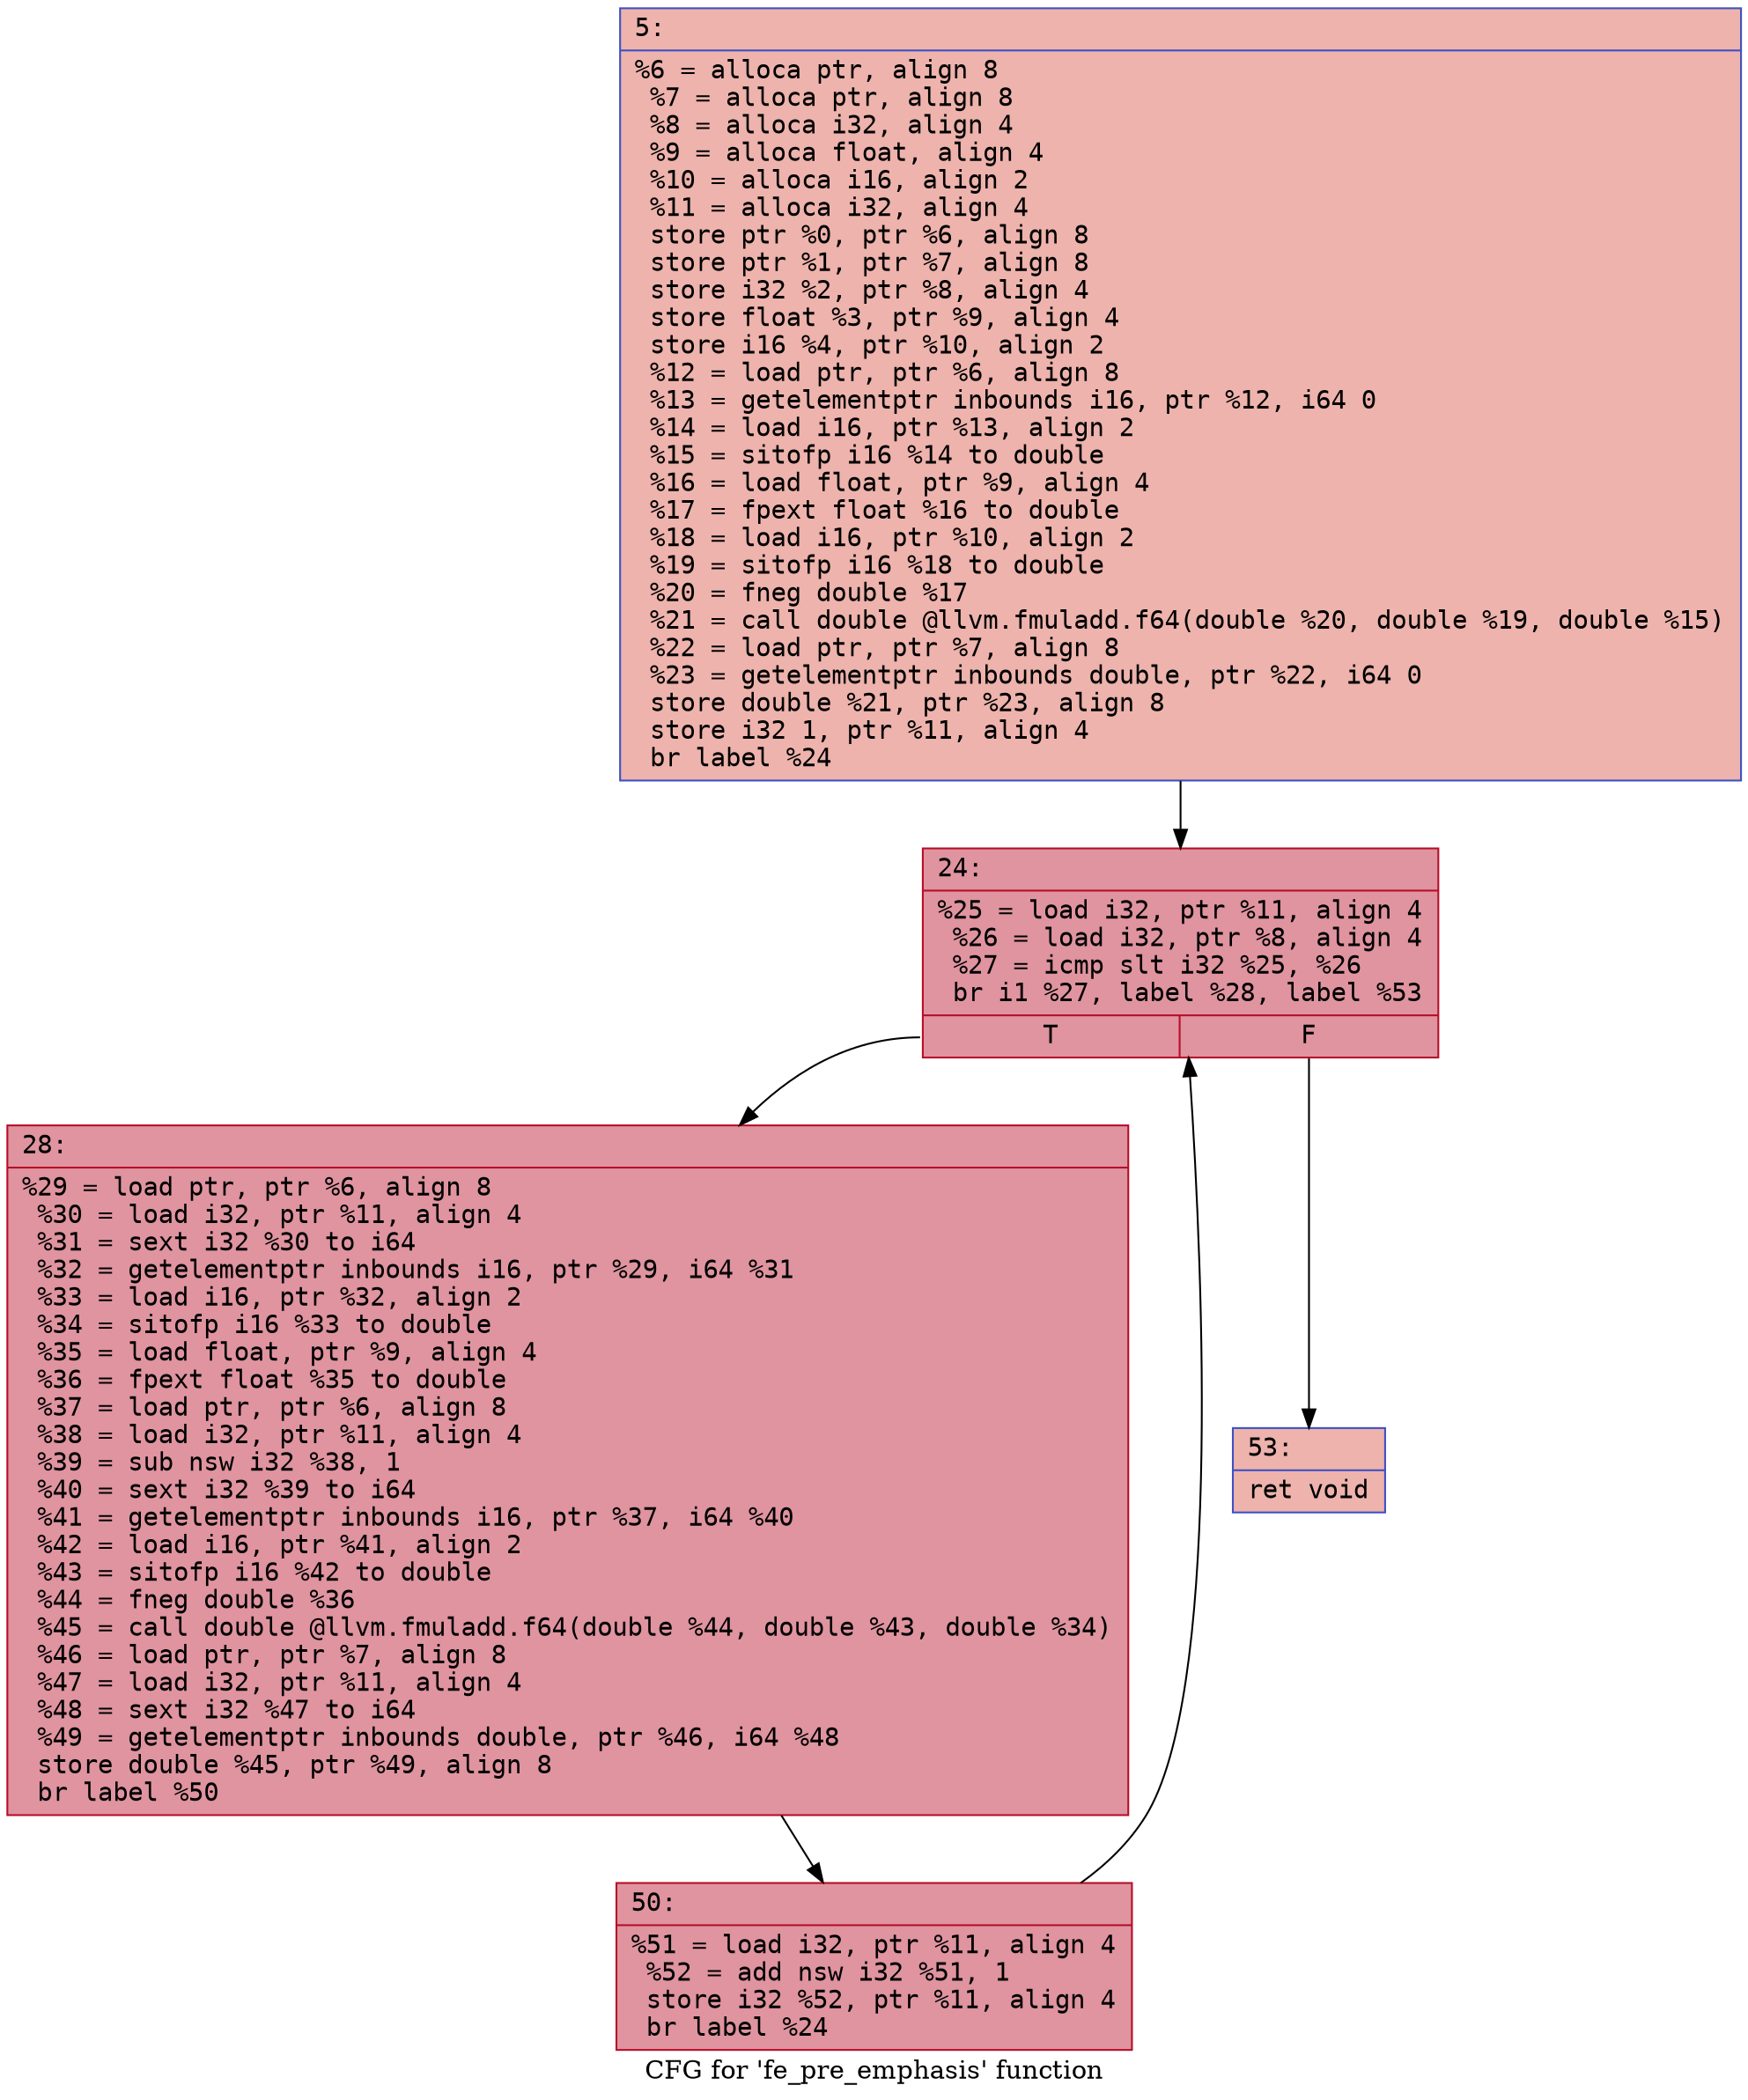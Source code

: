 digraph "CFG for 'fe_pre_emphasis' function" {
	label="CFG for 'fe_pre_emphasis' function";

	Node0x60000333f070 [shape=record,color="#3d50c3ff", style=filled, fillcolor="#d6524470" fontname="Courier",label="{5:\l|  %6 = alloca ptr, align 8\l  %7 = alloca ptr, align 8\l  %8 = alloca i32, align 4\l  %9 = alloca float, align 4\l  %10 = alloca i16, align 2\l  %11 = alloca i32, align 4\l  store ptr %0, ptr %6, align 8\l  store ptr %1, ptr %7, align 8\l  store i32 %2, ptr %8, align 4\l  store float %3, ptr %9, align 4\l  store i16 %4, ptr %10, align 2\l  %12 = load ptr, ptr %6, align 8\l  %13 = getelementptr inbounds i16, ptr %12, i64 0\l  %14 = load i16, ptr %13, align 2\l  %15 = sitofp i16 %14 to double\l  %16 = load float, ptr %9, align 4\l  %17 = fpext float %16 to double\l  %18 = load i16, ptr %10, align 2\l  %19 = sitofp i16 %18 to double\l  %20 = fneg double %17\l  %21 = call double @llvm.fmuladd.f64(double %20, double %19, double %15)\l  %22 = load ptr, ptr %7, align 8\l  %23 = getelementptr inbounds double, ptr %22, i64 0\l  store double %21, ptr %23, align 8\l  store i32 1, ptr %11, align 4\l  br label %24\l}"];
	Node0x60000333f070 -> Node0x60000333f0c0[tooltip="5 -> 24\nProbability 100.00%" ];
	Node0x60000333f0c0 [shape=record,color="#b70d28ff", style=filled, fillcolor="#b70d2870" fontname="Courier",label="{24:\l|  %25 = load i32, ptr %11, align 4\l  %26 = load i32, ptr %8, align 4\l  %27 = icmp slt i32 %25, %26\l  br i1 %27, label %28, label %53\l|{<s0>T|<s1>F}}"];
	Node0x60000333f0c0:s0 -> Node0x60000333f110[tooltip="24 -> 28\nProbability 96.88%" ];
	Node0x60000333f0c0:s1 -> Node0x60000333f1b0[tooltip="24 -> 53\nProbability 3.12%" ];
	Node0x60000333f110 [shape=record,color="#b70d28ff", style=filled, fillcolor="#b70d2870" fontname="Courier",label="{28:\l|  %29 = load ptr, ptr %6, align 8\l  %30 = load i32, ptr %11, align 4\l  %31 = sext i32 %30 to i64\l  %32 = getelementptr inbounds i16, ptr %29, i64 %31\l  %33 = load i16, ptr %32, align 2\l  %34 = sitofp i16 %33 to double\l  %35 = load float, ptr %9, align 4\l  %36 = fpext float %35 to double\l  %37 = load ptr, ptr %6, align 8\l  %38 = load i32, ptr %11, align 4\l  %39 = sub nsw i32 %38, 1\l  %40 = sext i32 %39 to i64\l  %41 = getelementptr inbounds i16, ptr %37, i64 %40\l  %42 = load i16, ptr %41, align 2\l  %43 = sitofp i16 %42 to double\l  %44 = fneg double %36\l  %45 = call double @llvm.fmuladd.f64(double %44, double %43, double %34)\l  %46 = load ptr, ptr %7, align 8\l  %47 = load i32, ptr %11, align 4\l  %48 = sext i32 %47 to i64\l  %49 = getelementptr inbounds double, ptr %46, i64 %48\l  store double %45, ptr %49, align 8\l  br label %50\l}"];
	Node0x60000333f110 -> Node0x60000333f160[tooltip="28 -> 50\nProbability 100.00%" ];
	Node0x60000333f160 [shape=record,color="#b70d28ff", style=filled, fillcolor="#b70d2870" fontname="Courier",label="{50:\l|  %51 = load i32, ptr %11, align 4\l  %52 = add nsw i32 %51, 1\l  store i32 %52, ptr %11, align 4\l  br label %24\l}"];
	Node0x60000333f160 -> Node0x60000333f0c0[tooltip="50 -> 24\nProbability 100.00%" ];
	Node0x60000333f1b0 [shape=record,color="#3d50c3ff", style=filled, fillcolor="#d6524470" fontname="Courier",label="{53:\l|  ret void\l}"];
}

